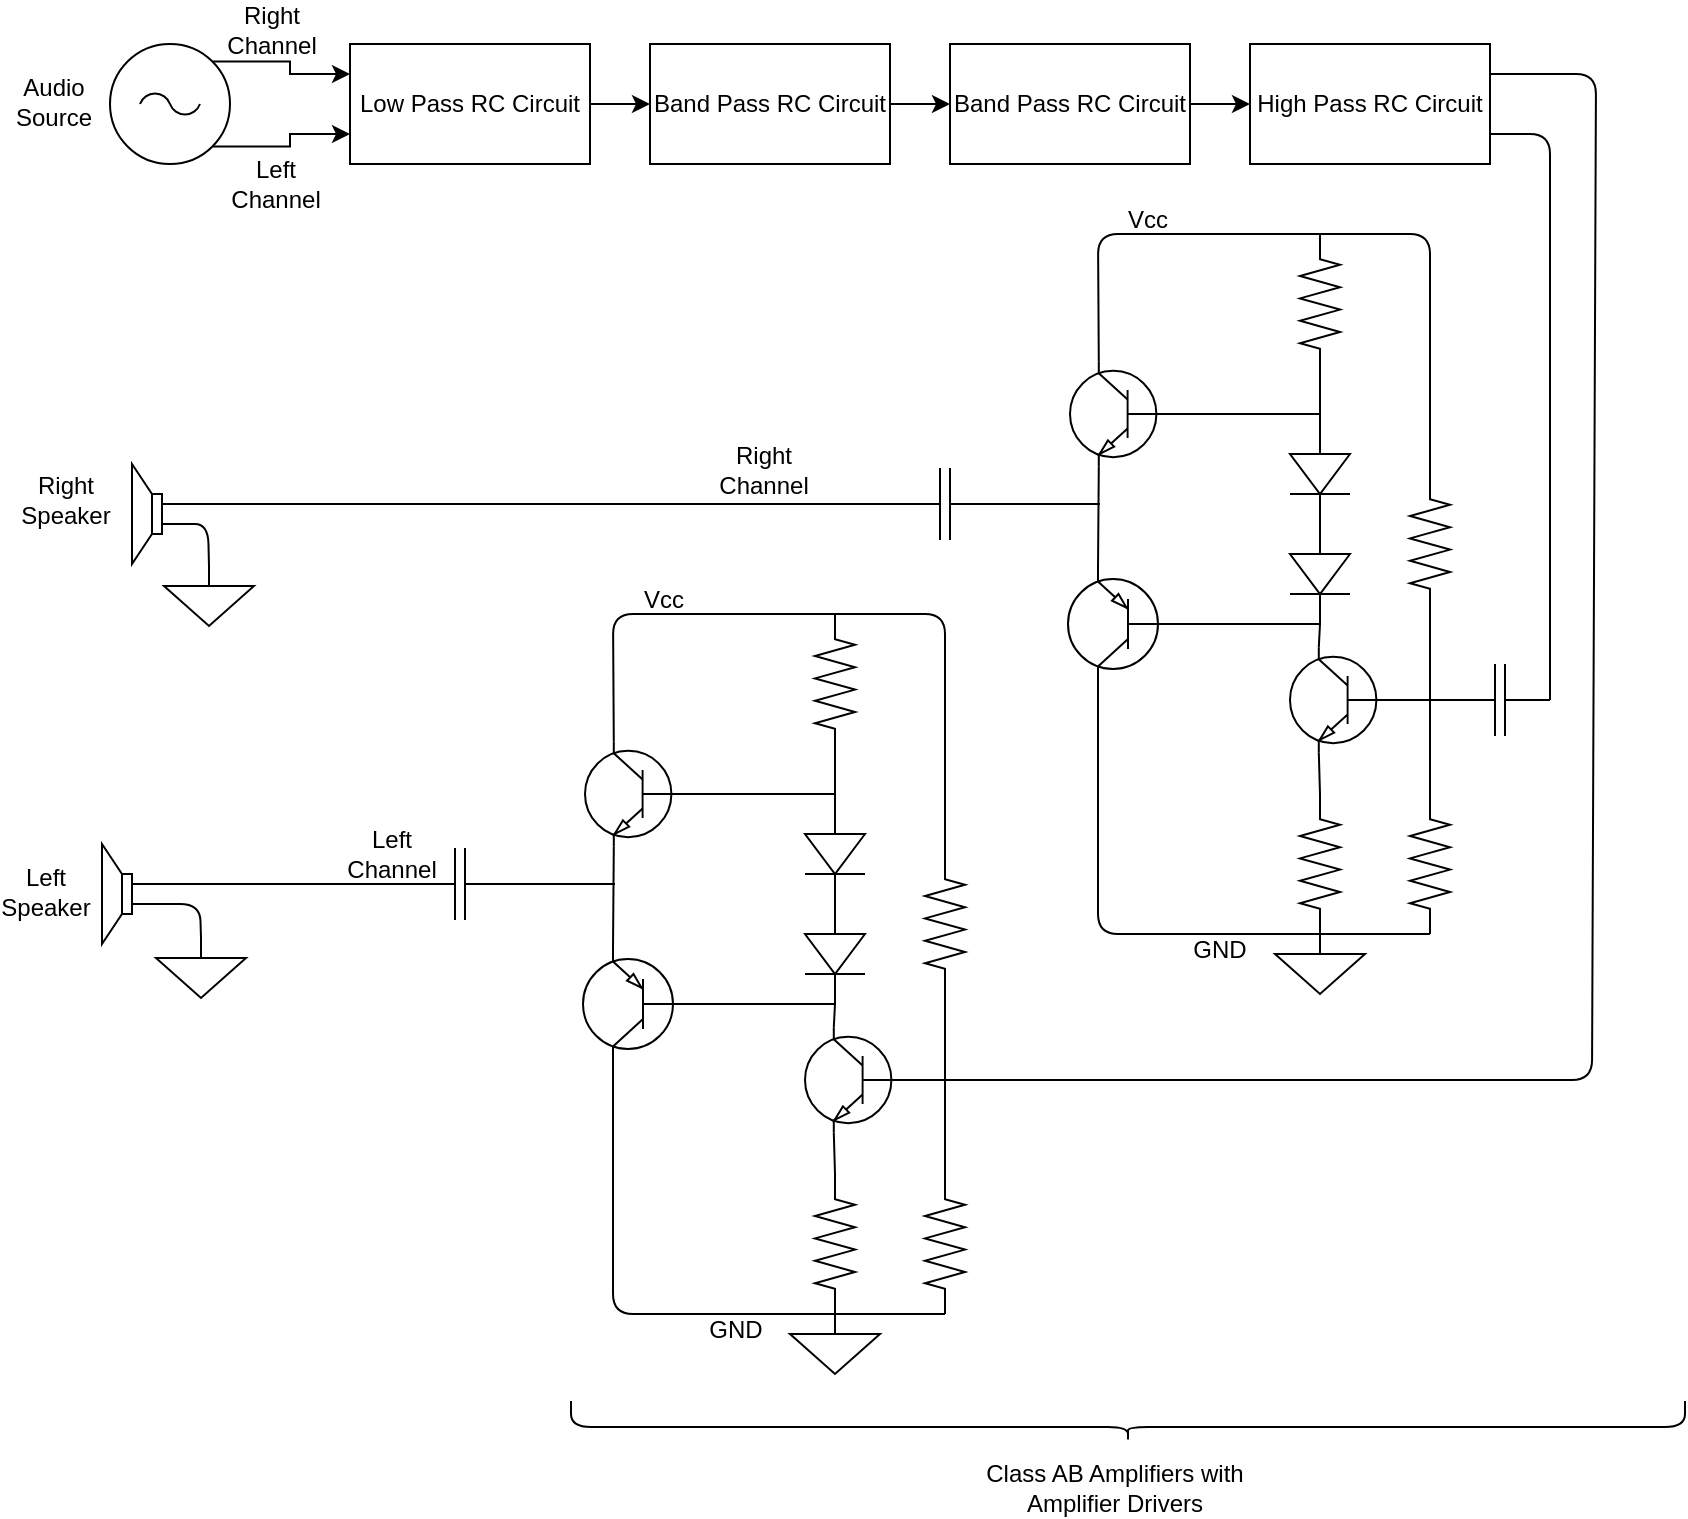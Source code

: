 <mxfile version="12.0.0" type="device" pages="1"><diagram name="Page-1" id="16e2658f-23c8-b752-8be9-c03fbebb8bbe"><mxGraphModel dx="768" dy="675" grid="1" gridSize="1" guides="1" tooltips="1" connect="1" arrows="1" fold="1" page="1" pageScale="1" pageWidth="1100" pageHeight="850" background="#ffffff" math="0" shadow="0"><root><mxCell id="0"/><mxCell id="1" parent="0"/><mxCell id="ZoZbrLz8WUcfohByOq-M-18" value="" style="verticalLabelPosition=bottom;shadow=0;dashed=0;align=center;fillColor=#ffffff;html=1;verticalAlign=top;strokeWidth=1;shape=mxgraph.electrical.transistors.npn_transistor_1;rotation=180;flipV=1;" vertex="1" parent="1"><mxGeometry x="680" y="388" width="48" height="60" as="geometry"/></mxCell><mxCell id="ZoZbrLz8WUcfohByOq-M-1" value="" style="pointerEvents=1;verticalLabelPosition=bottom;shadow=0;dashed=0;align=center;fillColor=#ffffff;html=1;verticalAlign=top;strokeWidth=1;shape=mxgraph.electrical.electro-mechanical.loudspeaker;rotation=-180;" vertex="1" parent="1"><mxGeometry x="101" y="300" width="25" height="50" as="geometry"/></mxCell><mxCell id="ZoZbrLz8WUcfohByOq-M-166" style="edgeStyle=orthogonalEdgeStyle;rounded=0;orthogonalLoop=1;jettySize=auto;html=1;exitX=0.855;exitY=0.855;exitDx=0;exitDy=0;exitPerimeter=0;entryX=0;entryY=0.75;entryDx=0;entryDy=0;" edge="1" parent="1" source="ZoZbrLz8WUcfohByOq-M-2" target="ZoZbrLz8WUcfohByOq-M-3"><mxGeometry relative="1" as="geometry"/></mxCell><mxCell id="ZoZbrLz8WUcfohByOq-M-167" style="edgeStyle=orthogonalEdgeStyle;rounded=0;orthogonalLoop=1;jettySize=auto;html=1;exitX=0.855;exitY=0.145;exitDx=0;exitDy=0;exitPerimeter=0;entryX=0;entryY=0.25;entryDx=0;entryDy=0;" edge="1" parent="1" source="ZoZbrLz8WUcfohByOq-M-2" target="ZoZbrLz8WUcfohByOq-M-3"><mxGeometry relative="1" as="geometry"/></mxCell><mxCell id="ZoZbrLz8WUcfohByOq-M-2" value="" style="pointerEvents=1;verticalLabelPosition=bottom;shadow=0;dashed=0;align=center;fillColor=#ffffff;html=1;verticalAlign=top;strokeWidth=1;shape=mxgraph.electrical.signal_sources.ac_source;" vertex="1" parent="1"><mxGeometry x="90" y="90" width="60" height="60" as="geometry"/></mxCell><mxCell id="ZoZbrLz8WUcfohByOq-M-8" style="edgeStyle=orthogonalEdgeStyle;rounded=0;orthogonalLoop=1;jettySize=auto;html=1;exitX=1;exitY=0.5;exitDx=0;exitDy=0;entryX=0;entryY=0.5;entryDx=0;entryDy=0;" edge="1" parent="1" source="ZoZbrLz8WUcfohByOq-M-3" target="ZoZbrLz8WUcfohByOq-M-5"><mxGeometry relative="1" as="geometry"/></mxCell><mxCell id="ZoZbrLz8WUcfohByOq-M-3" value="Low Pass RC Circuit" style="rounded=0;whiteSpace=wrap;html=1;" vertex="1" parent="1"><mxGeometry x="210" y="90" width="120" height="60" as="geometry"/></mxCell><mxCell id="ZoZbrLz8WUcfohByOq-M-4" value="High Pass RC Circuit" style="rounded=0;whiteSpace=wrap;html=1;" vertex="1" parent="1"><mxGeometry x="660" y="90" width="120" height="60" as="geometry"/></mxCell><mxCell id="ZoZbrLz8WUcfohByOq-M-9" style="edgeStyle=orthogonalEdgeStyle;rounded=0;orthogonalLoop=1;jettySize=auto;html=1;exitX=1;exitY=0.5;exitDx=0;exitDy=0;entryX=0;entryY=0.5;entryDx=0;entryDy=0;" edge="1" parent="1" source="ZoZbrLz8WUcfohByOq-M-5" target="ZoZbrLz8WUcfohByOq-M-6"><mxGeometry relative="1" as="geometry"/></mxCell><mxCell id="ZoZbrLz8WUcfohByOq-M-5" value="Band Pass RC Circuit" style="rounded=0;whiteSpace=wrap;html=1;" vertex="1" parent="1"><mxGeometry x="360" y="90" width="120" height="60" as="geometry"/></mxCell><mxCell id="ZoZbrLz8WUcfohByOq-M-10" style="edgeStyle=orthogonalEdgeStyle;rounded=0;orthogonalLoop=1;jettySize=auto;html=1;exitX=1;exitY=0.5;exitDx=0;exitDy=0;entryX=0;entryY=0.5;entryDx=0;entryDy=0;" edge="1" parent="1" source="ZoZbrLz8WUcfohByOq-M-6" target="ZoZbrLz8WUcfohByOq-M-4"><mxGeometry relative="1" as="geometry"/></mxCell><mxCell id="ZoZbrLz8WUcfohByOq-M-6" value="Band Pass RC Circuit" style="rounded=0;whiteSpace=wrap;html=1;" vertex="1" parent="1"><mxGeometry x="510" y="90" width="120" height="60" as="geometry"/></mxCell><mxCell id="ZoZbrLz8WUcfohByOq-M-11" value="" style="pointerEvents=1;verticalLabelPosition=bottom;shadow=0;dashed=0;align=center;fillColor=#ffffff;html=1;verticalAlign=top;strokeWidth=1;shape=mxgraph.electrical.capacitors.capacitor_1;" vertex="1" parent="1"><mxGeometry x="760" y="400" width="50" height="36" as="geometry"/></mxCell><mxCell id="ZoZbrLz8WUcfohByOq-M-12" value="" style="pointerEvents=1;verticalLabelPosition=bottom;shadow=0;dashed=0;align=center;fillColor=#ffffff;html=1;verticalAlign=top;strokeWidth=1;shape=mxgraph.electrical.capacitors.capacitor_1;" vertex="1" parent="1"><mxGeometry x="482.5" y="302" width="50" height="36" as="geometry"/></mxCell><mxCell id="ZoZbrLz8WUcfohByOq-M-13" value="" style="pointerEvents=1;verticalLabelPosition=bottom;shadow=0;dashed=0;align=center;fillColor=#ffffff;html=1;verticalAlign=top;strokeWidth=1;shape=mxgraph.electrical.resistors.resistor_2;rotation=90;" vertex="1" parent="1"><mxGeometry x="660" y="210" width="70" height="20" as="geometry"/></mxCell><mxCell id="ZoZbrLz8WUcfohByOq-M-14" value="" style="pointerEvents=1;verticalLabelPosition=bottom;shadow=0;dashed=0;align=center;fillColor=#ffffff;html=1;verticalAlign=top;strokeWidth=1;shape=mxgraph.electrical.resistors.resistor_2;rotation=90;" vertex="1" parent="1"><mxGeometry x="660" y="490" width="70" height="20" as="geometry"/></mxCell><mxCell id="ZoZbrLz8WUcfohByOq-M-15" value="" style="pointerEvents=1;verticalLabelPosition=bottom;shadow=0;dashed=0;align=center;fillColor=#ffffff;html=1;verticalAlign=top;strokeWidth=1;shape=mxgraph.electrical.resistors.resistor_2;rotation=90;" vertex="1" parent="1"><mxGeometry x="715" y="490" width="70" height="20" as="geometry"/></mxCell><mxCell id="ZoZbrLz8WUcfohByOq-M-16" value="" style="pointerEvents=1;verticalLabelPosition=bottom;shadow=0;dashed=0;align=center;fillColor=#ffffff;html=1;verticalAlign=top;strokeWidth=1;shape=mxgraph.electrical.resistors.resistor_2;rotation=90;" vertex="1" parent="1"><mxGeometry x="715" y="330" width="70" height="20" as="geometry"/></mxCell><mxCell id="ZoZbrLz8WUcfohByOq-M-17" value="" style="verticalLabelPosition=bottom;shadow=0;dashed=0;align=center;fillColor=#ffffff;html=1;verticalAlign=top;strokeWidth=1;shape=mxgraph.electrical.transistors.npn_transistor_1;flipV=0;flipH=1;" vertex="1" parent="1"><mxGeometry x="570" y="245" width="48" height="60" as="geometry"/></mxCell><mxCell id="ZoZbrLz8WUcfohByOq-M-19" value="" style="verticalLabelPosition=bottom;shadow=0;dashed=0;align=center;fillColor=#ffffff;html=1;verticalAlign=top;strokeWidth=1;shape=mxgraph.electrical.transistors.pnp_transistor_1;flipH=1;" vertex="1" parent="1"><mxGeometry x="569" y="350" width="50" height="60" as="geometry"/></mxCell><mxCell id="ZoZbrLz8WUcfohByOq-M-20" value="" style="pointerEvents=1;fillColor=#000000;verticalLabelPosition=bottom;shadow=0;dashed=0;align=center;fillColor=#ffffff;html=1;verticalAlign=top;strokeWidth=1;shape=mxgraph.electrical.diodes.diode;rotation=90;" vertex="1" parent="1"><mxGeometry x="670" y="290" width="50" height="30" as="geometry"/></mxCell><mxCell id="ZoZbrLz8WUcfohByOq-M-22" value="" style="pointerEvents=1;fillColor=#000000;verticalLabelPosition=bottom;shadow=0;dashed=0;align=center;fillColor=#ffffff;html=1;verticalAlign=top;strokeWidth=1;shape=mxgraph.electrical.diodes.diode;rotation=90;" vertex="1" parent="1"><mxGeometry x="670" y="340" width="50" height="30" as="geometry"/></mxCell><mxCell id="ZoZbrLz8WUcfohByOq-M-25" value="" style="pointerEvents=1;verticalLabelPosition=bottom;shadow=0;dashed=0;align=center;fillColor=#ffffff;html=1;verticalAlign=top;strokeWidth=1;shape=mxgraph.electrical.signal_sources.signal_ground;" vertex="1" parent="1"><mxGeometry x="672.5" y="535" width="45" height="30" as="geometry"/></mxCell><mxCell id="ZoZbrLz8WUcfohByOq-M-32" value="" style="endArrow=none;html=1;entryX=0;entryY=0.5;entryDx=0;entryDy=0;entryPerimeter=0;exitX=0;exitY=0.5;exitDx=0;exitDy=0;exitPerimeter=0;" edge="1" parent="1" source="ZoZbrLz8WUcfohByOq-M-18" target="ZoZbrLz8WUcfohByOq-M-11"><mxGeometry width="50" height="50" relative="1" as="geometry"><mxPoint x="320" y="680" as="sourcePoint"/><mxPoint x="370" y="630" as="targetPoint"/></mxGeometry></mxCell><mxCell id="ZoZbrLz8WUcfohByOq-M-33" value="" style="endArrow=none;html=1;entryX=0.7;entryY=1;entryDx=0;entryDy=0;entryPerimeter=0;exitX=0;exitY=0.5;exitDx=0;exitDy=0;exitPerimeter=0;" edge="1" parent="1" source="ZoZbrLz8WUcfohByOq-M-14" target="ZoZbrLz8WUcfohByOq-M-18"><mxGeometry width="50" height="50" relative="1" as="geometry"><mxPoint x="738" y="428.0" as="sourcePoint"/><mxPoint x="780" y="428.0" as="targetPoint"/></mxGeometry></mxCell><mxCell id="ZoZbrLz8WUcfohByOq-M-34" value="" style="endArrow=none;html=1;entryX=1;entryY=0.5;entryDx=0;entryDy=0;entryPerimeter=0;exitX=0.7;exitY=0;exitDx=0;exitDy=0;exitPerimeter=0;" edge="1" parent="1" source="ZoZbrLz8WUcfohByOq-M-18" target="ZoZbrLz8WUcfohByOq-M-22"><mxGeometry width="50" height="50" relative="1" as="geometry"><mxPoint x="748" y="438.0" as="sourcePoint"/><mxPoint x="790" y="438.0" as="targetPoint"/></mxGeometry></mxCell><mxCell id="ZoZbrLz8WUcfohByOq-M-36" value="" style="endArrow=none;html=1;exitX=0;exitY=0.5;exitDx=0;exitDy=0;exitPerimeter=0;" edge="1" parent="1" source="ZoZbrLz8WUcfohByOq-M-15"><mxGeometry width="50" height="50" relative="1" as="geometry"><mxPoint x="768" y="458.0" as="sourcePoint"/><mxPoint x="750" y="420" as="targetPoint"/></mxGeometry></mxCell><mxCell id="ZoZbrLz8WUcfohByOq-M-37" value="" style="endArrow=none;html=1;exitX=1;exitY=0.5;exitDx=0;exitDy=0;exitPerimeter=0;" edge="1" parent="1" source="ZoZbrLz8WUcfohByOq-M-16"><mxGeometry width="50" height="50" relative="1" as="geometry"><mxPoint x="778" y="468.0" as="sourcePoint"/><mxPoint x="750" y="420" as="targetPoint"/></mxGeometry></mxCell><mxCell id="ZoZbrLz8WUcfohByOq-M-39" value="" style="endArrow=none;html=1;strokeColor=#000000;strokeWidth=1;entryX=0;entryY=0.5;entryDx=0;entryDy=0;entryPerimeter=0;exitX=1;exitY=0.5;exitDx=0;exitDy=0;exitPerimeter=0;" edge="1" parent="1" source="ZoZbrLz8WUcfohByOq-M-13" target="ZoZbrLz8WUcfohByOq-M-20"><mxGeometry width="100" relative="1" as="geometry"><mxPoint x="320" y="630" as="sourcePoint"/><mxPoint x="420" y="630" as="targetPoint"/></mxGeometry></mxCell><mxCell id="ZoZbrLz8WUcfohByOq-M-41" value="" style="endArrow=none;html=1;strokeColor=#000000;strokeWidth=1;exitX=0.7;exitY=0;exitDx=0;exitDy=0;exitPerimeter=0;entryX=0.7;entryY=1;entryDx=0;entryDy=0;entryPerimeter=0;" edge="1" parent="1" source="ZoZbrLz8WUcfohByOq-M-19" target="ZoZbrLz8WUcfohByOq-M-17"><mxGeometry width="100" relative="1" as="geometry"><mxPoint x="320" y="630" as="sourcePoint"/><mxPoint x="420" y="630" as="targetPoint"/></mxGeometry></mxCell><mxCell id="ZoZbrLz8WUcfohByOq-M-43" value="" style="endArrow=none;html=1;strokeColor=#000000;strokeWidth=1;entryX=1;entryY=0.5;entryDx=0;entryDy=0;entryPerimeter=0;exitX=0.5;exitY=0;exitDx=0;exitDy=0;exitPerimeter=0;" edge="1" parent="1" source="ZoZbrLz8WUcfohByOq-M-25" target="ZoZbrLz8WUcfohByOq-M-15"><mxGeometry width="100" relative="1" as="geometry"><mxPoint x="320" y="580" as="sourcePoint"/><mxPoint x="420" y="580" as="targetPoint"/></mxGeometry></mxCell><mxCell id="ZoZbrLz8WUcfohByOq-M-44" value="" style="endArrow=none;html=1;strokeColor=#000000;strokeWidth=1;entryX=1;entryY=0.5;entryDx=0;entryDy=0;entryPerimeter=0;" edge="1" parent="1" target="ZoZbrLz8WUcfohByOq-M-12"><mxGeometry width="100" relative="1" as="geometry"><mxPoint x="585" y="320" as="sourcePoint"/><mxPoint x="525" y="575" as="targetPoint"/></mxGeometry></mxCell><mxCell id="ZoZbrLz8WUcfohByOq-M-45" value="" style="endArrow=none;html=1;strokeColor=#000000;strokeWidth=1;entryX=0;entryY=0.5;entryDx=0;entryDy=0;entryPerimeter=0;" edge="1" parent="1" target="ZoZbrLz8WUcfohByOq-M-17"><mxGeometry width="100" relative="1" as="geometry"><mxPoint x="695" y="275" as="sourcePoint"/><mxPoint x="525" y="575" as="targetPoint"/></mxGeometry></mxCell><mxCell id="ZoZbrLz8WUcfohByOq-M-46" value="" style="endArrow=none;html=1;strokeColor=#000000;strokeWidth=1;entryX=0;entryY=0.5;entryDx=0;entryDy=0;entryPerimeter=0;exitX=1;exitY=0.5;exitDx=0;exitDy=0;exitPerimeter=0;" edge="1" parent="1" source="ZoZbrLz8WUcfohByOq-M-22" target="ZoZbrLz8WUcfohByOq-M-19"><mxGeometry width="100" relative="1" as="geometry"><mxPoint x="607" y="455" as="sourcePoint"/><mxPoint x="530" y="455" as="targetPoint"/></mxGeometry></mxCell><mxCell id="ZoZbrLz8WUcfohByOq-M-49" value="" style="endArrow=none;html=1;strokeColor=#000000;strokeWidth=1;entryX=0.7;entryY=1;entryDx=0;entryDy=0;entryPerimeter=0;exitX=1;exitY=0.5;exitDx=0;exitDy=0;exitPerimeter=0;" edge="1" parent="1" source="ZoZbrLz8WUcfohByOq-M-14" target="ZoZbrLz8WUcfohByOq-M-19"><mxGeometry width="100" relative="1" as="geometry"><mxPoint x="705" y="285" as="sourcePoint"/><mxPoint x="628" y="285" as="targetPoint"/><Array as="points"><mxPoint x="584" y="535"/></Array></mxGeometry></mxCell><mxCell id="ZoZbrLz8WUcfohByOq-M-50" value="" style="endArrow=none;html=1;strokeColor=#000000;strokeWidth=1;entryX=0;entryY=0.5;entryDx=0;entryDy=0;entryPerimeter=0;exitX=0;exitY=0.5;exitDx=0;exitDy=0;exitPerimeter=0;" edge="1" parent="1" source="ZoZbrLz8WUcfohByOq-M-16" target="ZoZbrLz8WUcfohByOq-M-13"><mxGeometry width="100" relative="1" as="geometry"><mxPoint x="750" y="185" as="sourcePoint"/><mxPoint x="633" y="290" as="targetPoint"/><Array as="points"><mxPoint x="750" y="185"/></Array></mxGeometry></mxCell><mxCell id="ZoZbrLz8WUcfohByOq-M-51" value="" style="endArrow=none;html=1;strokeColor=#000000;strokeWidth=1;entryX=0;entryY=0.5;entryDx=0;entryDy=0;entryPerimeter=0;exitX=0.7;exitY=0;exitDx=0;exitDy=0;exitPerimeter=0;" edge="1" parent="1" source="ZoZbrLz8WUcfohByOq-M-17" target="ZoZbrLz8WUcfohByOq-M-13"><mxGeometry width="100" relative="1" as="geometry"><mxPoint x="715" y="295" as="sourcePoint"/><mxPoint x="638" y="295" as="targetPoint"/><Array as="points"><mxPoint x="584" y="185"/></Array></mxGeometry></mxCell><mxCell id="ZoZbrLz8WUcfohByOq-M-52" value="Vcc" style="text;html=1;strokeColor=none;fillColor=none;align=center;verticalAlign=middle;whiteSpace=wrap;rounded=0;" vertex="1" parent="1"><mxGeometry x="594" y="170" width="30" height="15" as="geometry"/></mxCell><mxCell id="ZoZbrLz8WUcfohByOq-M-53" value="GND" style="text;html=1;strokeColor=none;fillColor=none;align=center;verticalAlign=middle;whiteSpace=wrap;rounded=0;" vertex="1" parent="1"><mxGeometry x="630" y="535" width="30" height="15" as="geometry"/></mxCell><mxCell id="ZoZbrLz8WUcfohByOq-M-117" value="Audio Source" style="text;html=1;strokeColor=none;fillColor=none;align=center;verticalAlign=middle;whiteSpace=wrap;rounded=0;" vertex="1" parent="1"><mxGeometry x="42" y="109" width="40" height="20" as="geometry"/></mxCell><mxCell id="ZoZbrLz8WUcfohByOq-M-118" value="" style="pointerEvents=1;verticalLabelPosition=bottom;shadow=0;dashed=0;align=center;fillColor=#ffffff;html=1;verticalAlign=top;strokeWidth=1;shape=mxgraph.electrical.electro-mechanical.loudspeaker;rotation=-180;" vertex="1" parent="1"><mxGeometry x="86" y="490" width="25" height="50" as="geometry"/></mxCell><mxCell id="ZoZbrLz8WUcfohByOq-M-124" value="" style="pointerEvents=1;verticalLabelPosition=bottom;shadow=0;dashed=0;align=center;fillColor=#ffffff;html=1;verticalAlign=top;strokeWidth=1;shape=mxgraph.electrical.signal_sources.signal_ground;" vertex="1" parent="1"><mxGeometry x="117" y="351" width="45" height="30" as="geometry"/></mxCell><mxCell id="ZoZbrLz8WUcfohByOq-M-125" value="" style="endArrow=none;html=1;strokeColor=#000000;strokeWidth=1;exitX=0;exitY=0.6;exitDx=0;exitDy=0;exitPerimeter=0;entryX=0;entryY=0.5;entryDx=0;entryDy=0;entryPerimeter=0;" edge="1" parent="1" source="ZoZbrLz8WUcfohByOq-M-1" target="ZoZbrLz8WUcfohByOq-M-12"><mxGeometry width="100" relative="1" as="geometry"><mxPoint x="181" y="568" as="sourcePoint"/><mxPoint x="281" y="568" as="targetPoint"/></mxGeometry></mxCell><mxCell id="ZoZbrLz8WUcfohByOq-M-127" value="Right Speaker" style="text;html=1;strokeColor=none;fillColor=none;align=center;verticalAlign=middle;whiteSpace=wrap;rounded=0;" vertex="1" parent="1"><mxGeometry x="48" y="308" width="40" height="20" as="geometry"/></mxCell><mxCell id="ZoZbrLz8WUcfohByOq-M-128" value="Left Speaker" style="text;html=1;strokeColor=none;fillColor=none;align=center;verticalAlign=middle;whiteSpace=wrap;rounded=0;" vertex="1" parent="1"><mxGeometry x="38" y="504" width="40" height="20" as="geometry"/></mxCell><mxCell id="ZoZbrLz8WUcfohByOq-M-129" value="" style="shape=curlyBracket;whiteSpace=wrap;html=1;rounded=1;rotation=-90;size=0.35;" vertex="1" parent="1"><mxGeometry x="589" y="500" width="20" height="557" as="geometry"/></mxCell><mxCell id="ZoZbrLz8WUcfohByOq-M-130" value="Class AB Amplifiers with Amplifier Drivers" style="text;html=1;strokeColor=none;fillColor=none;align=center;verticalAlign=middle;whiteSpace=wrap;rounded=0;" vertex="1" parent="1"><mxGeometry x="526" y="802" width="133" height="20" as="geometry"/></mxCell><mxCell id="ZoZbrLz8WUcfohByOq-M-131" value="" style="verticalLabelPosition=bottom;shadow=0;dashed=0;align=center;fillColor=#ffffff;html=1;verticalAlign=top;strokeWidth=1;shape=mxgraph.electrical.transistors.npn_transistor_1;rotation=180;flipV=1;" vertex="1" parent="1"><mxGeometry x="437.5" y="578" width="48" height="60" as="geometry"/></mxCell><mxCell id="ZoZbrLz8WUcfohByOq-M-132" value="" style="pointerEvents=1;verticalLabelPosition=bottom;shadow=0;dashed=0;align=center;fillColor=#ffffff;html=1;verticalAlign=top;strokeWidth=1;shape=mxgraph.electrical.capacitors.capacitor_1;" vertex="1" parent="1"><mxGeometry x="240" y="492" width="50" height="36" as="geometry"/></mxCell><mxCell id="ZoZbrLz8WUcfohByOq-M-133" value="" style="pointerEvents=1;verticalLabelPosition=bottom;shadow=0;dashed=0;align=center;fillColor=#ffffff;html=1;verticalAlign=top;strokeWidth=1;shape=mxgraph.electrical.resistors.resistor_2;rotation=90;" vertex="1" parent="1"><mxGeometry x="417.5" y="400" width="70" height="20" as="geometry"/></mxCell><mxCell id="ZoZbrLz8WUcfohByOq-M-134" value="" style="pointerEvents=1;verticalLabelPosition=bottom;shadow=0;dashed=0;align=center;fillColor=#ffffff;html=1;verticalAlign=top;strokeWidth=1;shape=mxgraph.electrical.resistors.resistor_2;rotation=90;" vertex="1" parent="1"><mxGeometry x="417.5" y="680" width="70" height="20" as="geometry"/></mxCell><mxCell id="ZoZbrLz8WUcfohByOq-M-135" value="" style="pointerEvents=1;verticalLabelPosition=bottom;shadow=0;dashed=0;align=center;fillColor=#ffffff;html=1;verticalAlign=top;strokeWidth=1;shape=mxgraph.electrical.resistors.resistor_2;rotation=90;" vertex="1" parent="1"><mxGeometry x="472.5" y="680" width="70" height="20" as="geometry"/></mxCell><mxCell id="ZoZbrLz8WUcfohByOq-M-136" value="" style="pointerEvents=1;verticalLabelPosition=bottom;shadow=0;dashed=0;align=center;fillColor=#ffffff;html=1;verticalAlign=top;strokeWidth=1;shape=mxgraph.electrical.resistors.resistor_2;rotation=90;" vertex="1" parent="1"><mxGeometry x="472.5" y="520" width="70" height="20" as="geometry"/></mxCell><mxCell id="ZoZbrLz8WUcfohByOq-M-137" value="" style="verticalLabelPosition=bottom;shadow=0;dashed=0;align=center;fillColor=#ffffff;html=1;verticalAlign=top;strokeWidth=1;shape=mxgraph.electrical.transistors.npn_transistor_1;flipV=0;flipH=1;" vertex="1" parent="1"><mxGeometry x="327.5" y="435" width="48" height="60" as="geometry"/></mxCell><mxCell id="ZoZbrLz8WUcfohByOq-M-138" value="" style="verticalLabelPosition=bottom;shadow=0;dashed=0;align=center;fillColor=#ffffff;html=1;verticalAlign=top;strokeWidth=1;shape=mxgraph.electrical.transistors.pnp_transistor_1;flipH=1;" vertex="1" parent="1"><mxGeometry x="326.5" y="540" width="50" height="60" as="geometry"/></mxCell><mxCell id="ZoZbrLz8WUcfohByOq-M-139" value="" style="pointerEvents=1;fillColor=#000000;verticalLabelPosition=bottom;shadow=0;dashed=0;align=center;fillColor=#ffffff;html=1;verticalAlign=top;strokeWidth=1;shape=mxgraph.electrical.diodes.diode;rotation=90;" vertex="1" parent="1"><mxGeometry x="427.5" y="480" width="50" height="30" as="geometry"/></mxCell><mxCell id="ZoZbrLz8WUcfohByOq-M-140" value="" style="pointerEvents=1;fillColor=#000000;verticalLabelPosition=bottom;shadow=0;dashed=0;align=center;fillColor=#ffffff;html=1;verticalAlign=top;strokeWidth=1;shape=mxgraph.electrical.diodes.diode;rotation=90;" vertex="1" parent="1"><mxGeometry x="427.5" y="530" width="50" height="30" as="geometry"/></mxCell><mxCell id="ZoZbrLz8WUcfohByOq-M-141" value="" style="pointerEvents=1;verticalLabelPosition=bottom;shadow=0;dashed=0;align=center;fillColor=#ffffff;html=1;verticalAlign=top;strokeWidth=1;shape=mxgraph.electrical.signal_sources.signal_ground;" vertex="1" parent="1"><mxGeometry x="430" y="725" width="45" height="30" as="geometry"/></mxCell><mxCell id="ZoZbrLz8WUcfohByOq-M-142" value="" style="endArrow=none;html=1;entryX=0;entryY=0.5;entryDx=0;entryDy=0;entryPerimeter=0;exitX=0;exitY=0.5;exitDx=0;exitDy=0;exitPerimeter=0;" edge="1" parent="1" source="ZoZbrLz8WUcfohByOq-M-131"><mxGeometry width="50" height="50" relative="1" as="geometry"><mxPoint x="77.5" y="870" as="sourcePoint"/><mxPoint x="527.5" y="608.0" as="targetPoint"/></mxGeometry></mxCell><mxCell id="ZoZbrLz8WUcfohByOq-M-143" value="" style="endArrow=none;html=1;entryX=0.7;entryY=1;entryDx=0;entryDy=0;entryPerimeter=0;exitX=0;exitY=0.5;exitDx=0;exitDy=0;exitPerimeter=0;" edge="1" parent="1" source="ZoZbrLz8WUcfohByOq-M-134" target="ZoZbrLz8WUcfohByOq-M-131"><mxGeometry width="50" height="50" relative="1" as="geometry"><mxPoint x="495.5" y="618.0" as="sourcePoint"/><mxPoint x="537.5" y="618.0" as="targetPoint"/></mxGeometry></mxCell><mxCell id="ZoZbrLz8WUcfohByOq-M-144" value="" style="endArrow=none;html=1;entryX=1;entryY=0.5;entryDx=0;entryDy=0;entryPerimeter=0;exitX=0.7;exitY=0;exitDx=0;exitDy=0;exitPerimeter=0;" edge="1" parent="1" source="ZoZbrLz8WUcfohByOq-M-131" target="ZoZbrLz8WUcfohByOq-M-140"><mxGeometry width="50" height="50" relative="1" as="geometry"><mxPoint x="505.5" y="628.0" as="sourcePoint"/><mxPoint x="547.5" y="628.0" as="targetPoint"/></mxGeometry></mxCell><mxCell id="ZoZbrLz8WUcfohByOq-M-145" value="" style="endArrow=none;html=1;exitX=0;exitY=0.5;exitDx=0;exitDy=0;exitPerimeter=0;" edge="1" parent="1" source="ZoZbrLz8WUcfohByOq-M-135"><mxGeometry width="50" height="50" relative="1" as="geometry"><mxPoint x="525.5" y="648.0" as="sourcePoint"/><mxPoint x="507.5" y="610" as="targetPoint"/></mxGeometry></mxCell><mxCell id="ZoZbrLz8WUcfohByOq-M-146" value="" style="endArrow=none;html=1;exitX=1;exitY=0.5;exitDx=0;exitDy=0;exitPerimeter=0;" edge="1" parent="1" source="ZoZbrLz8WUcfohByOq-M-136"><mxGeometry width="50" height="50" relative="1" as="geometry"><mxPoint x="535.5" y="658.0" as="sourcePoint"/><mxPoint x="507.5" y="610" as="targetPoint"/></mxGeometry></mxCell><mxCell id="ZoZbrLz8WUcfohByOq-M-147" value="" style="endArrow=none;html=1;strokeColor=#000000;strokeWidth=1;entryX=0;entryY=0.5;entryDx=0;entryDy=0;entryPerimeter=0;exitX=1;exitY=0.5;exitDx=0;exitDy=0;exitPerimeter=0;" edge="1" parent="1" source="ZoZbrLz8WUcfohByOq-M-133" target="ZoZbrLz8WUcfohByOq-M-139"><mxGeometry width="100" relative="1" as="geometry"><mxPoint x="77.5" y="820" as="sourcePoint"/><mxPoint x="177.5" y="820" as="targetPoint"/></mxGeometry></mxCell><mxCell id="ZoZbrLz8WUcfohByOq-M-148" value="" style="endArrow=none;html=1;strokeColor=#000000;strokeWidth=1;exitX=0.7;exitY=0;exitDx=0;exitDy=0;exitPerimeter=0;entryX=0.7;entryY=1;entryDx=0;entryDy=0;entryPerimeter=0;" edge="1" parent="1" source="ZoZbrLz8WUcfohByOq-M-138" target="ZoZbrLz8WUcfohByOq-M-137"><mxGeometry width="100" relative="1" as="geometry"><mxPoint x="77.5" y="820" as="sourcePoint"/><mxPoint x="177.5" y="820" as="targetPoint"/></mxGeometry></mxCell><mxCell id="ZoZbrLz8WUcfohByOq-M-149" value="" style="endArrow=none;html=1;strokeColor=#000000;strokeWidth=1;entryX=1;entryY=0.5;entryDx=0;entryDy=0;entryPerimeter=0;exitX=0.5;exitY=0;exitDx=0;exitDy=0;exitPerimeter=0;" edge="1" parent="1" source="ZoZbrLz8WUcfohByOq-M-141" target="ZoZbrLz8WUcfohByOq-M-135"><mxGeometry width="100" relative="1" as="geometry"><mxPoint x="77.5" y="770" as="sourcePoint"/><mxPoint x="177.5" y="770" as="targetPoint"/></mxGeometry></mxCell><mxCell id="ZoZbrLz8WUcfohByOq-M-150" value="" style="endArrow=none;html=1;strokeColor=#000000;strokeWidth=1;entryX=1;entryY=0.5;entryDx=0;entryDy=0;entryPerimeter=0;" edge="1" parent="1" target="ZoZbrLz8WUcfohByOq-M-132"><mxGeometry width="100" relative="1" as="geometry"><mxPoint x="342.5" y="510" as="sourcePoint"/><mxPoint x="282.5" y="765" as="targetPoint"/></mxGeometry></mxCell><mxCell id="ZoZbrLz8WUcfohByOq-M-151" value="" style="endArrow=none;html=1;strokeColor=#000000;strokeWidth=1;entryX=0;entryY=0.5;entryDx=0;entryDy=0;entryPerimeter=0;" edge="1" parent="1" target="ZoZbrLz8WUcfohByOq-M-137"><mxGeometry width="100" relative="1" as="geometry"><mxPoint x="452.5" y="465" as="sourcePoint"/><mxPoint x="282.5" y="765" as="targetPoint"/></mxGeometry></mxCell><mxCell id="ZoZbrLz8WUcfohByOq-M-152" value="" style="endArrow=none;html=1;strokeColor=#000000;strokeWidth=1;entryX=0;entryY=0.5;entryDx=0;entryDy=0;entryPerimeter=0;exitX=1;exitY=0.5;exitDx=0;exitDy=0;exitPerimeter=0;" edge="1" parent="1" source="ZoZbrLz8WUcfohByOq-M-140" target="ZoZbrLz8WUcfohByOq-M-138"><mxGeometry width="100" relative="1" as="geometry"><mxPoint x="364.5" y="645" as="sourcePoint"/><mxPoint x="287.5" y="645" as="targetPoint"/></mxGeometry></mxCell><mxCell id="ZoZbrLz8WUcfohByOq-M-153" value="" style="endArrow=none;html=1;strokeColor=#000000;strokeWidth=1;entryX=0.7;entryY=1;entryDx=0;entryDy=0;entryPerimeter=0;exitX=1;exitY=0.5;exitDx=0;exitDy=0;exitPerimeter=0;" edge="1" parent="1" source="ZoZbrLz8WUcfohByOq-M-134" target="ZoZbrLz8WUcfohByOq-M-138"><mxGeometry width="100" relative="1" as="geometry"><mxPoint x="462.5" y="475" as="sourcePoint"/><mxPoint x="385.5" y="475" as="targetPoint"/><Array as="points"><mxPoint x="341.5" y="725"/></Array></mxGeometry></mxCell><mxCell id="ZoZbrLz8WUcfohByOq-M-154" value="" style="endArrow=none;html=1;strokeColor=#000000;strokeWidth=1;entryX=0;entryY=0.5;entryDx=0;entryDy=0;entryPerimeter=0;exitX=0;exitY=0.5;exitDx=0;exitDy=0;exitPerimeter=0;" edge="1" parent="1" source="ZoZbrLz8WUcfohByOq-M-136" target="ZoZbrLz8WUcfohByOq-M-133"><mxGeometry width="100" relative="1" as="geometry"><mxPoint x="507.5" y="375" as="sourcePoint"/><mxPoint x="390.5" y="480" as="targetPoint"/><Array as="points"><mxPoint x="507.5" y="375"/></Array></mxGeometry></mxCell><mxCell id="ZoZbrLz8WUcfohByOq-M-155" value="" style="endArrow=none;html=1;strokeColor=#000000;strokeWidth=1;entryX=0;entryY=0.5;entryDx=0;entryDy=0;entryPerimeter=0;exitX=0.7;exitY=0;exitDx=0;exitDy=0;exitPerimeter=0;" edge="1" parent="1" source="ZoZbrLz8WUcfohByOq-M-137" target="ZoZbrLz8WUcfohByOq-M-133"><mxGeometry width="100" relative="1" as="geometry"><mxPoint x="472.5" y="485" as="sourcePoint"/><mxPoint x="395.5" y="485" as="targetPoint"/><Array as="points"><mxPoint x="341.5" y="375"/></Array></mxGeometry></mxCell><mxCell id="ZoZbrLz8WUcfohByOq-M-156" value="Vcc" style="text;html=1;strokeColor=none;fillColor=none;align=center;verticalAlign=middle;whiteSpace=wrap;rounded=0;" vertex="1" parent="1"><mxGeometry x="351.5" y="360" width="30" height="15" as="geometry"/></mxCell><mxCell id="ZoZbrLz8WUcfohByOq-M-157" value="GND" style="text;html=1;strokeColor=none;fillColor=none;align=center;verticalAlign=middle;whiteSpace=wrap;rounded=0;" vertex="1" parent="1"><mxGeometry x="387.5" y="725" width="30" height="15" as="geometry"/></mxCell><mxCell id="ZoZbrLz8WUcfohByOq-M-158" value="" style="endArrow=none;html=1;strokeColor=#000000;strokeWidth=1;entryX=1;entryY=0.25;entryDx=0;entryDy=0;" edge="1" parent="1" target="ZoZbrLz8WUcfohByOq-M-4"><mxGeometry width="100" relative="1" as="geometry"><mxPoint x="527" y="608" as="sourcePoint"/><mxPoint x="852" y="404" as="targetPoint"/><Array as="points"><mxPoint x="831" y="608"/><mxPoint x="833" y="105"/></Array></mxGeometry></mxCell><mxCell id="ZoZbrLz8WUcfohByOq-M-160" value="" style="endArrow=none;html=1;strokeColor=#000000;strokeWidth=1;exitX=0;exitY=0.6;exitDx=0;exitDy=0;exitPerimeter=0;entryX=0;entryY=0.5;entryDx=0;entryDy=0;entryPerimeter=0;" edge="1" parent="1" source="ZoZbrLz8WUcfohByOq-M-118" target="ZoZbrLz8WUcfohByOq-M-132"><mxGeometry width="100" relative="1" as="geometry"><mxPoint x="67" y="827" as="sourcePoint"/><mxPoint x="167" y="827" as="targetPoint"/></mxGeometry></mxCell><mxCell id="ZoZbrLz8WUcfohByOq-M-161" value="" style="endArrow=none;html=1;strokeColor=#000000;strokeWidth=1;exitX=0;exitY=0.4;exitDx=0;exitDy=0;exitPerimeter=0;entryX=0.5;entryY=0;entryDx=0;entryDy=0;entryPerimeter=0;" edge="1" parent="1" source="ZoZbrLz8WUcfohByOq-M-1" target="ZoZbrLz8WUcfohByOq-M-124"><mxGeometry width="100" relative="1" as="geometry"><mxPoint x="80" y="640" as="sourcePoint"/><mxPoint x="180" y="640" as="targetPoint"/><Array as="points"><mxPoint x="139" y="330"/></Array></mxGeometry></mxCell><mxCell id="ZoZbrLz8WUcfohByOq-M-162" value="" style="endArrow=none;html=1;strokeColor=#000000;strokeWidth=1;exitX=0;exitY=0.4;exitDx=0;exitDy=0;exitPerimeter=0;entryX=0.5;entryY=0;entryDx=0;entryDy=0;entryPerimeter=0;" edge="1" parent="1" source="ZoZbrLz8WUcfohByOq-M-118" target="ZoZbrLz8WUcfohByOq-M-170"><mxGeometry width="100" relative="1" as="geometry"><mxPoint x="43" y="827" as="sourcePoint"/><mxPoint x="140" y="520" as="targetPoint"/><Array as="points"><mxPoint x="135" y="520"/></Array></mxGeometry></mxCell><mxCell id="ZoZbrLz8WUcfohByOq-M-163" value="Left Channel" style="text;html=1;strokeColor=none;fillColor=none;align=center;verticalAlign=middle;whiteSpace=wrap;rounded=0;" vertex="1" parent="1"><mxGeometry x="211" y="485" width="40" height="20" as="geometry"/></mxCell><mxCell id="ZoZbrLz8WUcfohByOq-M-164" value="Right Channel" style="text;html=1;strokeColor=none;fillColor=none;align=center;verticalAlign=middle;whiteSpace=wrap;rounded=0;" vertex="1" parent="1"><mxGeometry x="397" y="293" width="40" height="20" as="geometry"/></mxCell><mxCell id="ZoZbrLz8WUcfohByOq-M-165" value="" style="endArrow=none;html=1;strokeColor=#000000;strokeWidth=1;exitX=1;exitY=0.5;exitDx=0;exitDy=0;exitPerimeter=0;entryX=1;entryY=0.75;entryDx=0;entryDy=0;" edge="1" parent="1" source="ZoZbrLz8WUcfohByOq-M-11" target="ZoZbrLz8WUcfohByOq-M-4"><mxGeometry width="100" relative="1" as="geometry"><mxPoint x="855" y="339" as="sourcePoint"/><mxPoint x="955" y="339" as="targetPoint"/><Array as="points"><mxPoint x="810" y="135"/></Array></mxGeometry></mxCell><mxCell id="ZoZbrLz8WUcfohByOq-M-168" value="Right Channel" style="text;html=1;strokeColor=none;fillColor=none;align=center;verticalAlign=middle;whiteSpace=wrap;rounded=0;" vertex="1" parent="1"><mxGeometry x="151" y="73" width="40" height="20" as="geometry"/></mxCell><mxCell id="ZoZbrLz8WUcfohByOq-M-169" value="Left Channel" style="text;html=1;strokeColor=none;fillColor=none;align=center;verticalAlign=middle;whiteSpace=wrap;rounded=0;" vertex="1" parent="1"><mxGeometry x="152.5" y="150" width="40" height="20" as="geometry"/></mxCell><mxCell id="ZoZbrLz8WUcfohByOq-M-170" value="" style="pointerEvents=1;verticalLabelPosition=bottom;shadow=0;dashed=0;align=center;fillColor=#ffffff;html=1;verticalAlign=top;strokeWidth=1;shape=mxgraph.electrical.signal_sources.signal_ground;" vertex="1" parent="1"><mxGeometry x="113" y="537" width="45" height="30" as="geometry"/></mxCell></root></mxGraphModel></diagram></mxfile>